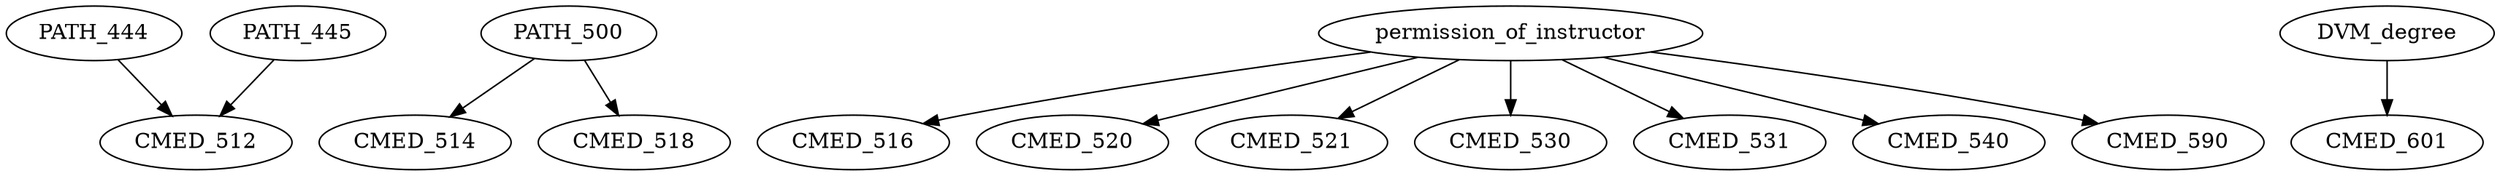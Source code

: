 digraph G {
    edge [color=black];
    PATH_444 -> CMED_512;
    PATH_445 -> CMED_512;
    edge [color=black];
    PATH_500 -> CMED_514;
    edge [color=black];
    permission_of_instructor -> CMED_516;
    edge [color=black];
    PATH_500 -> CMED_518;
    edge [color=black];
    permission_of_instructor -> CMED_520;
    edge [color=black];
    permission_of_instructor -> CMED_521;
    edge [color=black];
    permission_of_instructor -> CMED_530;
    edge [color=black];
    permission_of_instructor -> CMED_531;
    edge [color=black];
    permission_of_instructor -> CMED_540;
    edge [color=black];
    permission_of_instructor -> CMED_590;
    edge [color=black];
    DVM_degree -> CMED_601;
}
